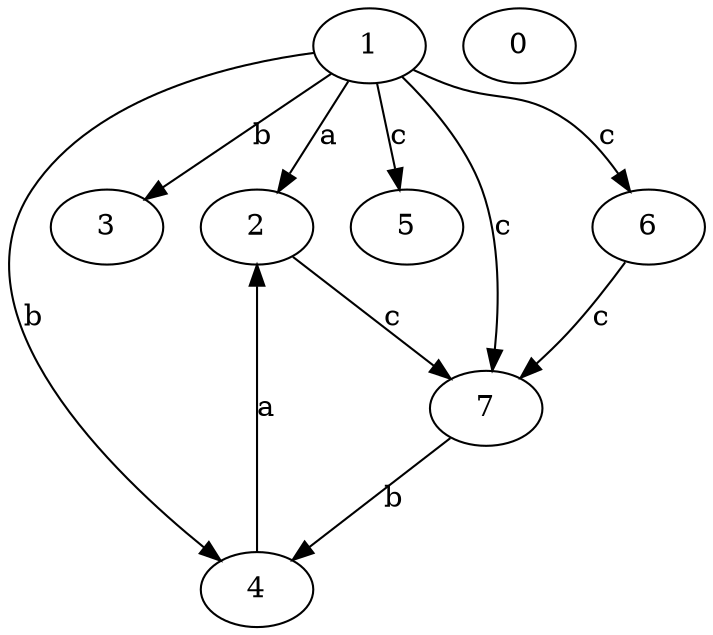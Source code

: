 strict digraph  {
1;
0;
2;
3;
4;
5;
6;
7;
1 -> 2  [label=a];
1 -> 3  [label=b];
1 -> 4  [label=b];
1 -> 5  [label=c];
1 -> 6  [label=c];
1 -> 7  [label=c];
2 -> 7  [label=c];
4 -> 2  [label=a];
6 -> 7  [label=c];
7 -> 4  [label=b];
}
